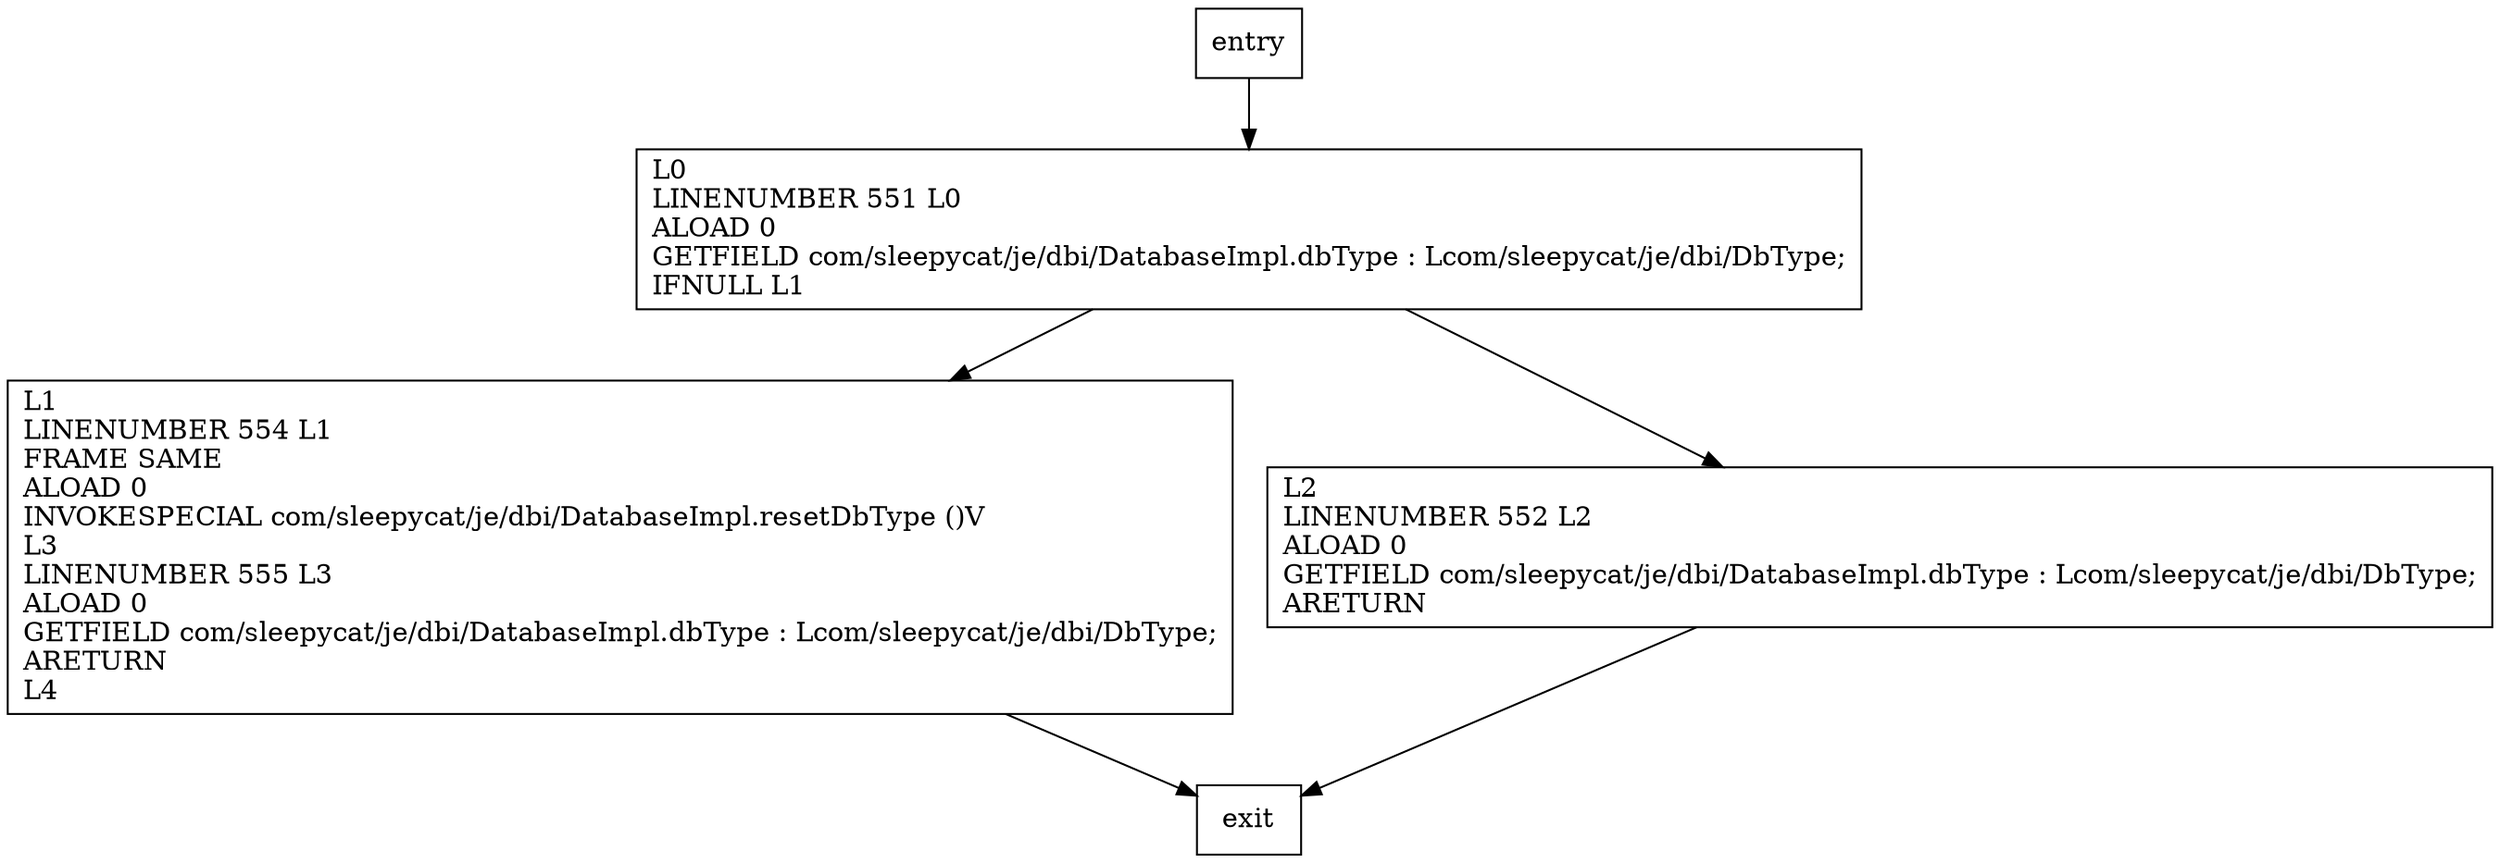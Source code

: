 digraph getDbType {
node [shape=record];
1572455459 [label="L0\lLINENUMBER 551 L0\lALOAD 0\lGETFIELD com/sleepycat/je/dbi/DatabaseImpl.dbType : Lcom/sleepycat/je/dbi/DbType;\lIFNULL L1\l"];
1542575666 [label="L1\lLINENUMBER 554 L1\lFRAME SAME\lALOAD 0\lINVOKESPECIAL com/sleepycat/je/dbi/DatabaseImpl.resetDbType ()V\lL3\lLINENUMBER 555 L3\lALOAD 0\lGETFIELD com/sleepycat/je/dbi/DatabaseImpl.dbType : Lcom/sleepycat/je/dbi/DbType;\lARETURN\lL4\l"];
1154329407 [label="L2\lLINENUMBER 552 L2\lALOAD 0\lGETFIELD com/sleepycat/je/dbi/DatabaseImpl.dbType : Lcom/sleepycat/je/dbi/DbType;\lARETURN\l"];
entry;
exit;
entry -> 1572455459
1572455459 -> 1542575666
1572455459 -> 1154329407
1542575666 -> exit
1154329407 -> exit
}
